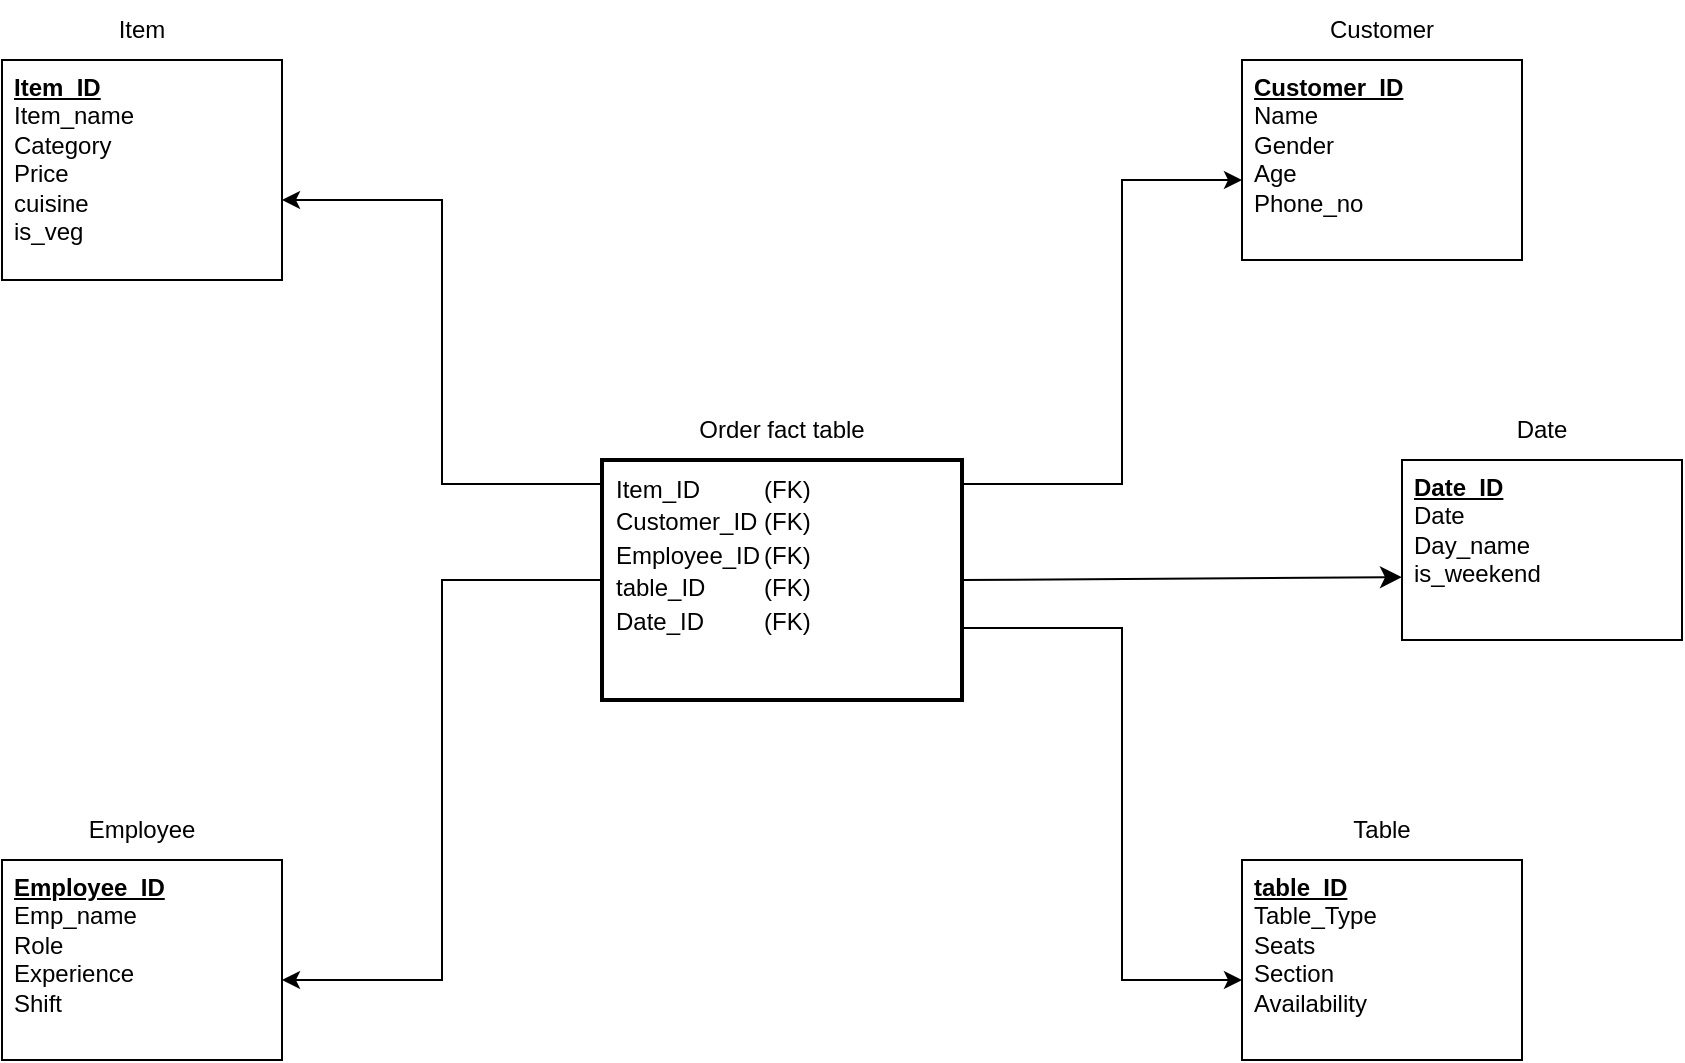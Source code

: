 <mxfile version="28.2.8">
  <diagram id="diagram-1" name="Page-1">
    <mxGraphModel dx="1029" dy="733" grid="1" gridSize="10" guides="1" tooltips="1" connect="1" arrows="1" fold="1" page="1" pageScale="1" pageWidth="1100" pageHeight="850" math="0" shadow="0">
      <root>
        <mxCell id="0" />
        <mxCell id="1" parent="0" />
        <mxCell id="2" value="&lt;div style=&quot;text-align: left;&quot;&gt;&lt;b&gt;&lt;u&gt;Item_ID&lt;/u&gt;&lt;/b&gt;&lt;br&gt;Item_name&lt;br&gt;Category&lt;br&gt;Price&lt;br&gt;cuisine&lt;br&gt;is_veg&lt;/div&gt;" style="shape=rectangle;whiteSpace=wrap;html=1;align=left;verticalAlign=top;spacingLeft=4;" parent="1" vertex="1">
          <mxGeometry x="80" y="80" width="140" height="110" as="geometry" />
        </mxCell>
        <mxCell id="3" value="Item" style="text;html=1;strokeColor=none;fillColor=none;align=center;verticalAlign=middle;whiteSpace=wrap;rounded=0;" parent="1" vertex="1">
          <mxGeometry x="80" y="50" width="140" height="30" as="geometry" />
        </mxCell>
        <mxCell id="4" value="&lt;div style=&quot;text-align: left;&quot;&gt;&lt;b&gt;&lt;u&gt;Customer_ID&lt;/u&gt;&lt;/b&gt;&lt;br&gt;Name&lt;br&gt;Gender&lt;br&gt;Age&lt;br&gt;Phone_no&lt;/div&gt;" style="shape=rectangle;whiteSpace=wrap;html=1;align=left;verticalAlign=top;spacingLeft=4;" parent="1" vertex="1">
          <mxGeometry x="700" y="80" width="140" height="100" as="geometry" />
        </mxCell>
        <mxCell id="5" value="Customer" style="text;html=1;strokeColor=none;fillColor=none;align=center;verticalAlign=middle;whiteSpace=wrap;rounded=0;" parent="1" vertex="1">
          <mxGeometry x="700" y="50" width="140" height="30" as="geometry" />
        </mxCell>
        <mxCell id="6" value="&lt;div style=&quot;text-align: left;&quot;&gt;&lt;b&gt;&lt;u&gt;Employee_ID&lt;/u&gt;&lt;/b&gt;&lt;br&gt;Emp_name&lt;br&gt;Role&lt;br&gt;Experience&lt;br&gt;Shift&lt;/div&gt;" style="shape=rectangle;whiteSpace=wrap;html=1;align=left;verticalAlign=top;spacingLeft=4;" parent="1" vertex="1">
          <mxGeometry x="80" y="480" width="140" height="100" as="geometry" />
        </mxCell>
        <mxCell id="7" value="Employee" style="text;html=1;strokeColor=none;fillColor=none;align=center;verticalAlign=middle;whiteSpace=wrap;rounded=0;" parent="1" vertex="1">
          <mxGeometry x="80" y="450" width="140" height="30" as="geometry" />
        </mxCell>
        <mxCell id="8" value="&lt;div style=&quot;text-align: left;&quot;&gt;&lt;b&gt;&lt;u&gt;table_ID&lt;/u&gt;&lt;/b&gt;&lt;br&gt;Table_Type&lt;br&gt;Seats&lt;br&gt;Section&lt;br&gt;Availability&lt;/div&gt;" style="shape=rectangle;whiteSpace=wrap;html=1;align=left;verticalAlign=top;spacingLeft=4;" parent="1" vertex="1">
          <mxGeometry x="700" y="480" width="140" height="100" as="geometry" />
        </mxCell>
        <mxCell id="9" value="Table" style="text;html=1;strokeColor=none;fillColor=none;align=center;verticalAlign=middle;whiteSpace=wrap;rounded=0;" parent="1" vertex="1">
          <mxGeometry x="700" y="450" width="140" height="30" as="geometry" />
        </mxCell>
        <mxCell id="10" value="&lt;div style=&quot;text-align: left;&quot;&gt;&lt;b&gt;&lt;u&gt;Date_ID&lt;/u&gt;&lt;/b&gt;&lt;br&gt;Date&lt;br&gt;Day_name&lt;br&gt;is_weekend&lt;/div&gt;" style="shape=rectangle;whiteSpace=wrap;html=1;align=left;verticalAlign=top;spacingLeft=4;" parent="1" vertex="1">
          <mxGeometry x="780" y="280" width="140" height="90" as="geometry" />
        </mxCell>
        <mxCell id="11" value="Date" style="text;html=1;strokeColor=none;fillColor=none;align=center;verticalAlign=middle;whiteSpace=wrap;rounded=0;" parent="1" vertex="1">
          <mxGeometry x="780" y="250" width="140" height="30" as="geometry" />
        </mxCell>
        <mxCell id="12" value="&lt;table style=&quot;width: 100%; border-collapse: collapse; font-size: 12px;&quot;&gt;&lt;tr&gt;&lt;td style=&quot;text-align: left;&quot;&gt;Item_ID&lt;/td&gt;&lt;td style=&quot;text-align: right;&quot;&gt;(FK)&lt;/td&gt;&lt;/tr&gt;&lt;tr&gt;&lt;td style=&quot;text-align: left;&quot;&gt;Customer_ID&lt;/td&gt;&lt;td style=&quot;text-align: right;&quot;&gt;(FK)&lt;/td&gt;&lt;/tr&gt;&lt;tr&gt;&lt;td style=&quot;text-align: left;&quot;&gt;Employee_ID&lt;/td&gt;&lt;td style=&quot;text-align: right;&quot;&gt;(FK)&lt;/td&gt;&lt;/tr&gt;&lt;tr&gt;&lt;td style=&quot;text-align: left;&quot;&gt;table_ID&lt;/td&gt;&lt;td style=&quot;text-align: right;&quot;&gt;(FK)&lt;/td&gt;&lt;/tr&gt;&lt;tr&gt;&lt;td style=&quot;text-align: left;&quot;&gt;Date_ID&lt;/td&gt;&lt;td style=&quot;text-align: right;&quot;&gt;(FK)&lt;/td&gt;&lt;/tr&gt;&lt;/table&gt;" style="shape=rectangle;whiteSpace=wrap;html=1;align=left;verticalAlign=top;strokeWidth=2;spacingLeft=4;spacingRight=4;" parent="1" vertex="1">
          <mxGeometry x="380" y="280" width="180" height="120" as="geometry" />
        </mxCell>
        <mxCell id="13" value="Order fact table" style="text;html=1;strokeColor=none;fillColor=none;align=center;verticalAlign=middle;whiteSpace=wrap;rounded=0;" parent="1" vertex="1">
          <mxGeometry x="380" y="250" width="180" height="30" as="geometry" />
        </mxCell>
        <mxCell id="14" style="edgeStyle=orthogonalEdgeStyle;rounded=0;orthogonalLoop=1;jettySize=auto;html=1;endArrow=classic;endFill=1;" parent="1" source="12" target="2" edge="1">
          <mxGeometry relative="1" as="geometry">
            <mxPoint x="380" y="292" as="sourcePoint" />
            <mxPoint x="220" y="150" as="targetPoint" />
            <Array as="points">
              <mxPoint x="300" y="292" />
              <mxPoint x="300" y="150" />
            </Array>
          </mxGeometry>
        </mxCell>
        <mxCell id="15" style="edgeStyle=orthogonalEdgeStyle;rounded=0;orthogonalLoop=1;jettySize=auto;html=1;endArrow=classic;endFill=1;" parent="1" source="12" target="4" edge="1">
          <mxGeometry relative="1" as="geometry">
            <mxPoint x="560" y="292" as="sourcePoint" />
            <mxPoint x="700" y="140" as="targetPoint" />
            <Array as="points">
              <mxPoint x="640" y="292" />
              <mxPoint x="640" y="140" />
            </Array>
          </mxGeometry>
        </mxCell>
        <mxCell id="16" style="edgeStyle=orthogonalEdgeStyle;rounded=0;orthogonalLoop=1;jettySize=auto;html=1;endArrow=classic;endFill=1;" parent="1" source="12" target="6" edge="1">
          <mxGeometry relative="1" as="geometry">
            <mxPoint x="380" y="340" as="sourcePoint" />
            <mxPoint x="220" y="540" as="targetPoint" />
            <Array as="points">
              <mxPoint x="300" y="340" />
              <mxPoint x="300" y="540" />
            </Array>
          </mxGeometry>
        </mxCell>
        <mxCell id="17" style="edgeStyle=orthogonalEdgeStyle;rounded=0;orthogonalLoop=1;jettySize=auto;html=1;endArrow=classic;endFill=1;" parent="1" source="12" target="8" edge="1">
          <mxGeometry relative="1" as="geometry">
            <mxPoint x="560" y="364" as="sourcePoint" />
            <mxPoint x="700" y="540" as="targetPoint" />
            <Array as="points">
              <mxPoint x="640" y="364" />
              <mxPoint x="640" y="540" />
            </Array>
          </mxGeometry>
        </mxCell>
        <mxCell id="20" style="edgeStyle=none;curved=1;rounded=0;orthogonalLoop=1;jettySize=auto;html=1;exitX=0.5;exitY=0;exitDx=0;exitDy=0;fontSize=12;startSize=8;endSize=8;" edge="1" parent="1" source="11" target="11">
          <mxGeometry relative="1" as="geometry" />
        </mxCell>
        <mxCell id="21" style="edgeStyle=none;curved=1;rounded=0;orthogonalLoop=1;jettySize=auto;html=1;exitX=1;exitY=0.5;exitDx=0;exitDy=0;entryX=0;entryY=0.651;entryDx=0;entryDy=0;entryPerimeter=0;fontSize=12;startSize=8;endSize=8;" edge="1" parent="1" source="12" target="10">
          <mxGeometry relative="1" as="geometry" />
        </mxCell>
      </root>
    </mxGraphModel>
  </diagram>
</mxfile>
